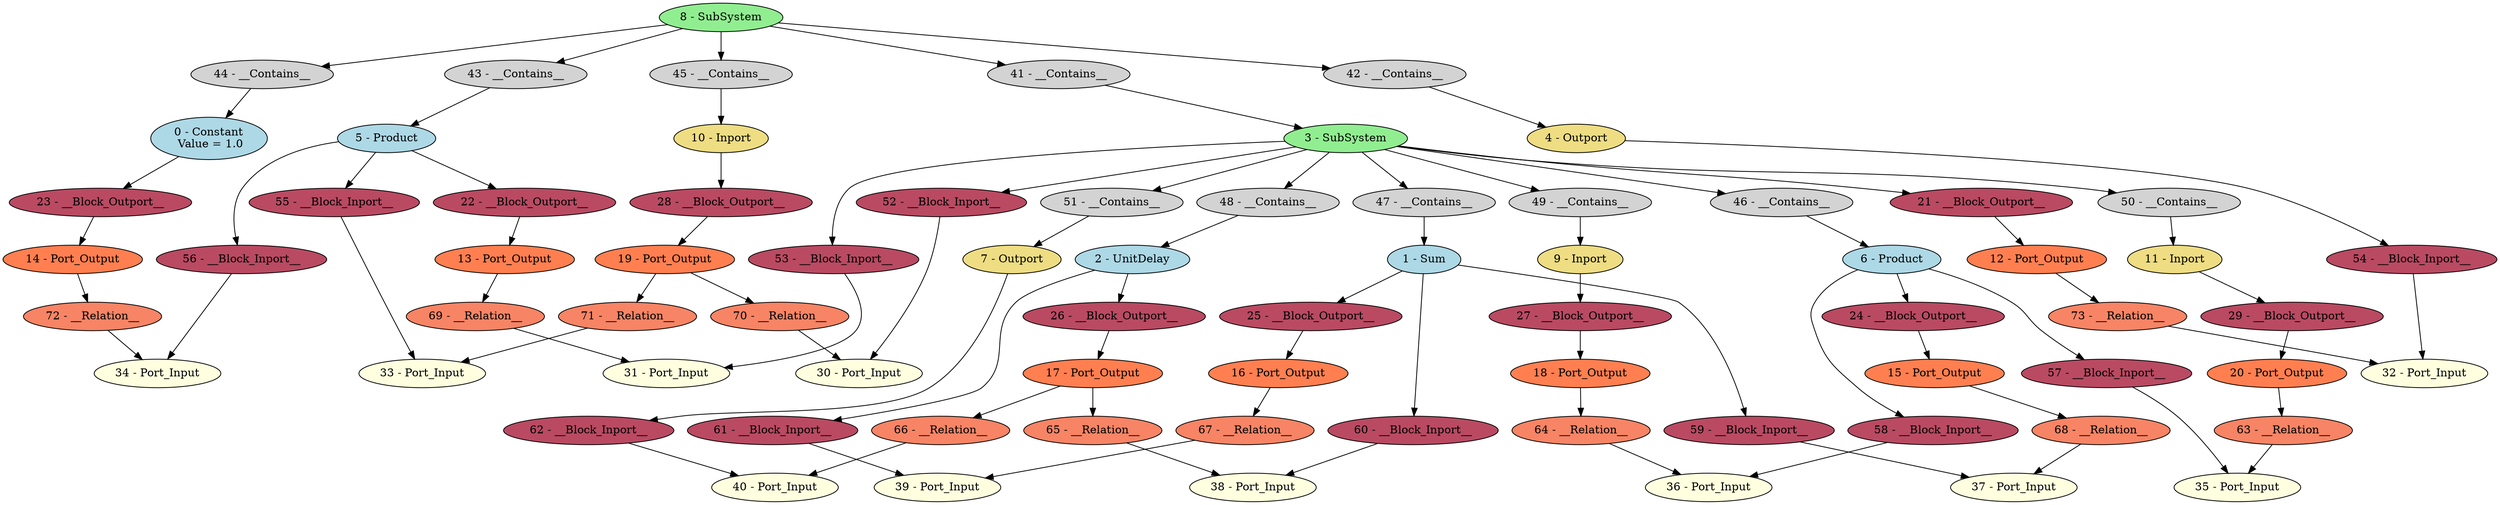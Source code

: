 digraph flattening {
"0 - Constant\n Value = 1.0" [style=filled, fillcolor=lightblue];
"1 - Sum" [style=filled, fillcolor=lightblue];
"2 - UnitDelay" [style=filled, fillcolor=lightblue];
"3 - SubSystem" [style=filled, fillcolor=lightgreen];
"4 - Outport" [style=filled, fillcolor=lightgoldenrod];
"5 - Product" [style=filled, fillcolor=lightblue];
"6 - Product" [style=filled, fillcolor=lightblue];
"7 - Outport" [style=filled, fillcolor=lightgoldenrod];
"8 - SubSystem" [style=filled, fillcolor=lightgreen];
"9 - Inport" [style=filled, fillcolor=lightgoldenrod];
"10 - Inport" [style=filled, fillcolor=lightgoldenrod];
"11 - Inport" [style=filled, fillcolor=lightgoldenrod];
"12 - Port_Output" [style=filled, fillcolor=coral];
"13 - Port_Output" [style=filled, fillcolor=coral];
"14 - Port_Output" [style=filled, fillcolor=coral];
"15 - Port_Output" [style=filled, fillcolor=coral];
"16 - Port_Output" [style=filled, fillcolor=coral];
"17 - Port_Output" [style=filled, fillcolor=coral];
"18 - Port_Output" [style=filled, fillcolor=coral];
"19 - Port_Output" [style=filled, fillcolor=coral];
"20 - Port_Output" [style=filled, fillcolor=coral];
"21 - __Block_Outport__" [style=filled, fillcolor="#b94a62"];
"22 - __Block_Outport__" [style=filled, fillcolor="#b94a62"];
"23 - __Block_Outport__" [style=filled, fillcolor="#b94a62"];
"24 - __Block_Outport__" [style=filled, fillcolor="#b94a62"];
"25 - __Block_Outport__" [style=filled, fillcolor="#b94a62"];
"26 - __Block_Outport__" [style=filled, fillcolor="#b94a62"];
"27 - __Block_Outport__" [style=filled, fillcolor="#b94a62"];
"28 - __Block_Outport__" [style=filled, fillcolor="#b94a62"];
"29 - __Block_Outport__" [style=filled, fillcolor="#b94a62"];
"30 - Port_Input" [style=filled, fillcolor=lightyellow];
"31 - Port_Input" [style=filled, fillcolor=lightyellow];
"32 - Port_Input" [style=filled, fillcolor=lightyellow];
"33 - Port_Input" [style=filled, fillcolor=lightyellow];
"34 - Port_Input" [style=filled, fillcolor=lightyellow];
"35 - Port_Input" [style=filled, fillcolor=lightyellow];
"36 - Port_Input" [style=filled, fillcolor=lightyellow];
"37 - Port_Input" [style=filled, fillcolor=lightyellow];
"38 - Port_Input" [style=filled, fillcolor=lightyellow];
"39 - Port_Input" [style=filled, fillcolor=lightyellow];
"40 - Port_Input" [style=filled, fillcolor=lightyellow];
"41 - __Contains__" [style=filled, fillcolor=lightgray];
"42 - __Contains__" [style=filled, fillcolor=lightgray];
"43 - __Contains__" [style=filled, fillcolor=lightgray];
"44 - __Contains__" [style=filled, fillcolor=lightgray];
"45 - __Contains__" [style=filled, fillcolor=lightgray];
"46 - __Contains__" [style=filled, fillcolor=lightgray];
"47 - __Contains__" [style=filled, fillcolor=lightgray];
"48 - __Contains__" [style=filled, fillcolor=lightgray];
"49 - __Contains__" [style=filled, fillcolor=lightgray];
"50 - __Contains__" [style=filled, fillcolor=lightgray];
"51 - __Contains__" [style=filled, fillcolor=lightgray];
"52 - __Block_Inport__" [style=filled, fillcolor="#b94a62"];
"53 - __Block_Inport__" [style=filled, fillcolor="#b94a62"];
"54 - __Block_Inport__" [style=filled, fillcolor="#b94a62"];
"55 - __Block_Inport__" [style=filled, fillcolor="#b94a62"];
"56 - __Block_Inport__" [style=filled, fillcolor="#b94a62"];
"57 - __Block_Inport__" [style=filled, fillcolor="#b94a62"];
"58 - __Block_Inport__" [style=filled, fillcolor="#b94a62"];
"59 - __Block_Inport__" [style=filled, fillcolor="#b94a62"];
"60 - __Block_Inport__" [style=filled, fillcolor="#b94a62"];
"61 - __Block_Inport__" [style=filled, fillcolor="#b94a62"];
"62 - __Block_Inport__" [style=filled, fillcolor="#b94a62"];
"63 - __Relation__" [style=filled, fillcolor="#f78465"];
"64 - __Relation__" [style=filled, fillcolor="#f78465"];
"65 - __Relation__" [style=filled, fillcolor="#f78465"];
"66 - __Relation__" [style=filled, fillcolor="#f78465"];
"67 - __Relation__" [style=filled, fillcolor="#f78465"];
"68 - __Relation__" [style=filled, fillcolor="#f78465"];
"69 - __Relation__" [style=filled, fillcolor="#f78465"];
"70 - __Relation__" [style=filled, fillcolor="#f78465"];
"71 - __Relation__" [style=filled, fillcolor="#f78465"];
"72 - __Relation__" [style=filled, fillcolor="#f78465"];
"73 - __Relation__" [style=filled, fillcolor="#f78465"];
"3 - SubSystem" -> "52 - __Block_Inport__";
"52 - __Block_Inport__" -> "30 - Port_Input";
"3 - SubSystem" -> "53 - __Block_Inport__";
"53 - __Block_Inport__" -> "31 - Port_Input";
"3 - SubSystem" -> "21 - __Block_Outport__";
"21 - __Block_Outport__" -> "12 - Port_Output";
"4 - Outport" -> "54 - __Block_Inport__";
"54 - __Block_Inport__" -> "32 - Port_Input";
"5 - Product" -> "55 - __Block_Inport__";
"55 - __Block_Inport__" -> "33 - Port_Input";
"5 - Product" -> "56 - __Block_Inport__";
"56 - __Block_Inport__" -> "34 - Port_Input";
"5 - Product" -> "22 - __Block_Outport__";
"22 - __Block_Outport__" -> "13 - Port_Output";
"0 - Constant\n Value = 1.0" -> "23 - __Block_Outport__";
"23 - __Block_Outport__" -> "14 - Port_Output";
"6 - Product" -> "57 - __Block_Inport__";
"57 - __Block_Inport__" -> "35 - Port_Input";
"6 - Product" -> "58 - __Block_Inport__";
"58 - __Block_Inport__" -> "36 - Port_Input";
"6 - Product" -> "24 - __Block_Outport__";
"24 - __Block_Outport__" -> "15 - Port_Output";
"1 - Sum" -> "59 - __Block_Inport__";
"59 - __Block_Inport__" -> "37 - Port_Input";
"1 - Sum" -> "60 - __Block_Inport__";
"60 - __Block_Inport__" -> "38 - Port_Input";
"1 - Sum" -> "25 - __Block_Outport__";
"25 - __Block_Outport__" -> "16 - Port_Output";
"2 - UnitDelay" -> "61 - __Block_Inport__";
"61 - __Block_Inport__" -> "39 - Port_Input";
"2 - UnitDelay" -> "26 - __Block_Outport__";
"26 - __Block_Outport__" -> "17 - Port_Output";
"9 - Inport" -> "27 - __Block_Outport__";
"27 - __Block_Outport__" -> "18 - Port_Output";
"10 - Inport" -> "28 - __Block_Outport__";
"28 - __Block_Outport__" -> "19 - Port_Output";
"11 - Inport" -> "29 - __Block_Outport__";
"29 - __Block_Outport__" -> "20 - Port_Output";
"7 - Outport" -> "62 - __Block_Inport__";
"62 - __Block_Inport__" -> "40 - Port_Input";
"8 - SubSystem" -> "41 - __Contains__";
"41 - __Contains__" -> "3 - SubSystem";
"8 - SubSystem" -> "42 - __Contains__";
"42 - __Contains__" -> "4 - Outport";
"8 - SubSystem" -> "43 - __Contains__";
"43 - __Contains__" -> "5 - Product";
"8 - SubSystem" -> "44 - __Contains__";
"44 - __Contains__" -> "0 - Constant\n Value = 1.0";
"8 - SubSystem" -> "45 - __Contains__";
"45 - __Contains__" -> "10 - Inport";
"3 - SubSystem" -> "46 - __Contains__";
"46 - __Contains__" -> "6 - Product";
"3 - SubSystem" -> "47 - __Contains__";
"47 - __Contains__" -> "1 - Sum";
"3 - SubSystem" -> "48 - __Contains__";
"48 - __Contains__" -> "2 - UnitDelay";
"3 - SubSystem" -> "49 - __Contains__";
"49 - __Contains__" -> "9 - Inport";
"3 - SubSystem" -> "50 - __Contains__";
"50 - __Contains__" -> "11 - Inport";
"3 - SubSystem" -> "51 - __Contains__";
"51 - __Contains__" -> "7 - Outport";
"20 - Port_Output" -> "63 - __Relation__";
"63 - __Relation__" -> "35 - Port_Input";
"18 - Port_Output" -> "64 - __Relation__";
"64 - __Relation__" -> "36 - Port_Input";
"17 - Port_Output" -> "65 - __Relation__";
"65 - __Relation__" -> "38 - Port_Input";
"17 - Port_Output" -> "66 - __Relation__";
"66 - __Relation__" -> "40 - Port_Input";
"16 - Port_Output" -> "67 - __Relation__";
"67 - __Relation__" -> "39 - Port_Input";
"15 - Port_Output" -> "68 - __Relation__";
"68 - __Relation__" -> "37 - Port_Input";
"13 - Port_Output" -> "69 - __Relation__";
"69 - __Relation__" -> "31 - Port_Input";
"19 - Port_Output" -> "70 - __Relation__";
"70 - __Relation__" -> "30 - Port_Input";
"19 - Port_Output" -> "71 - __Relation__";
"71 - __Relation__" -> "33 - Port_Input";
"14 - Port_Output" -> "72 - __Relation__";
"72 - __Relation__" -> "34 - Port_Input";
"12 - Port_Output" -> "73 - __Relation__";
"73 - __Relation__" -> "32 - Port_Input";
}
